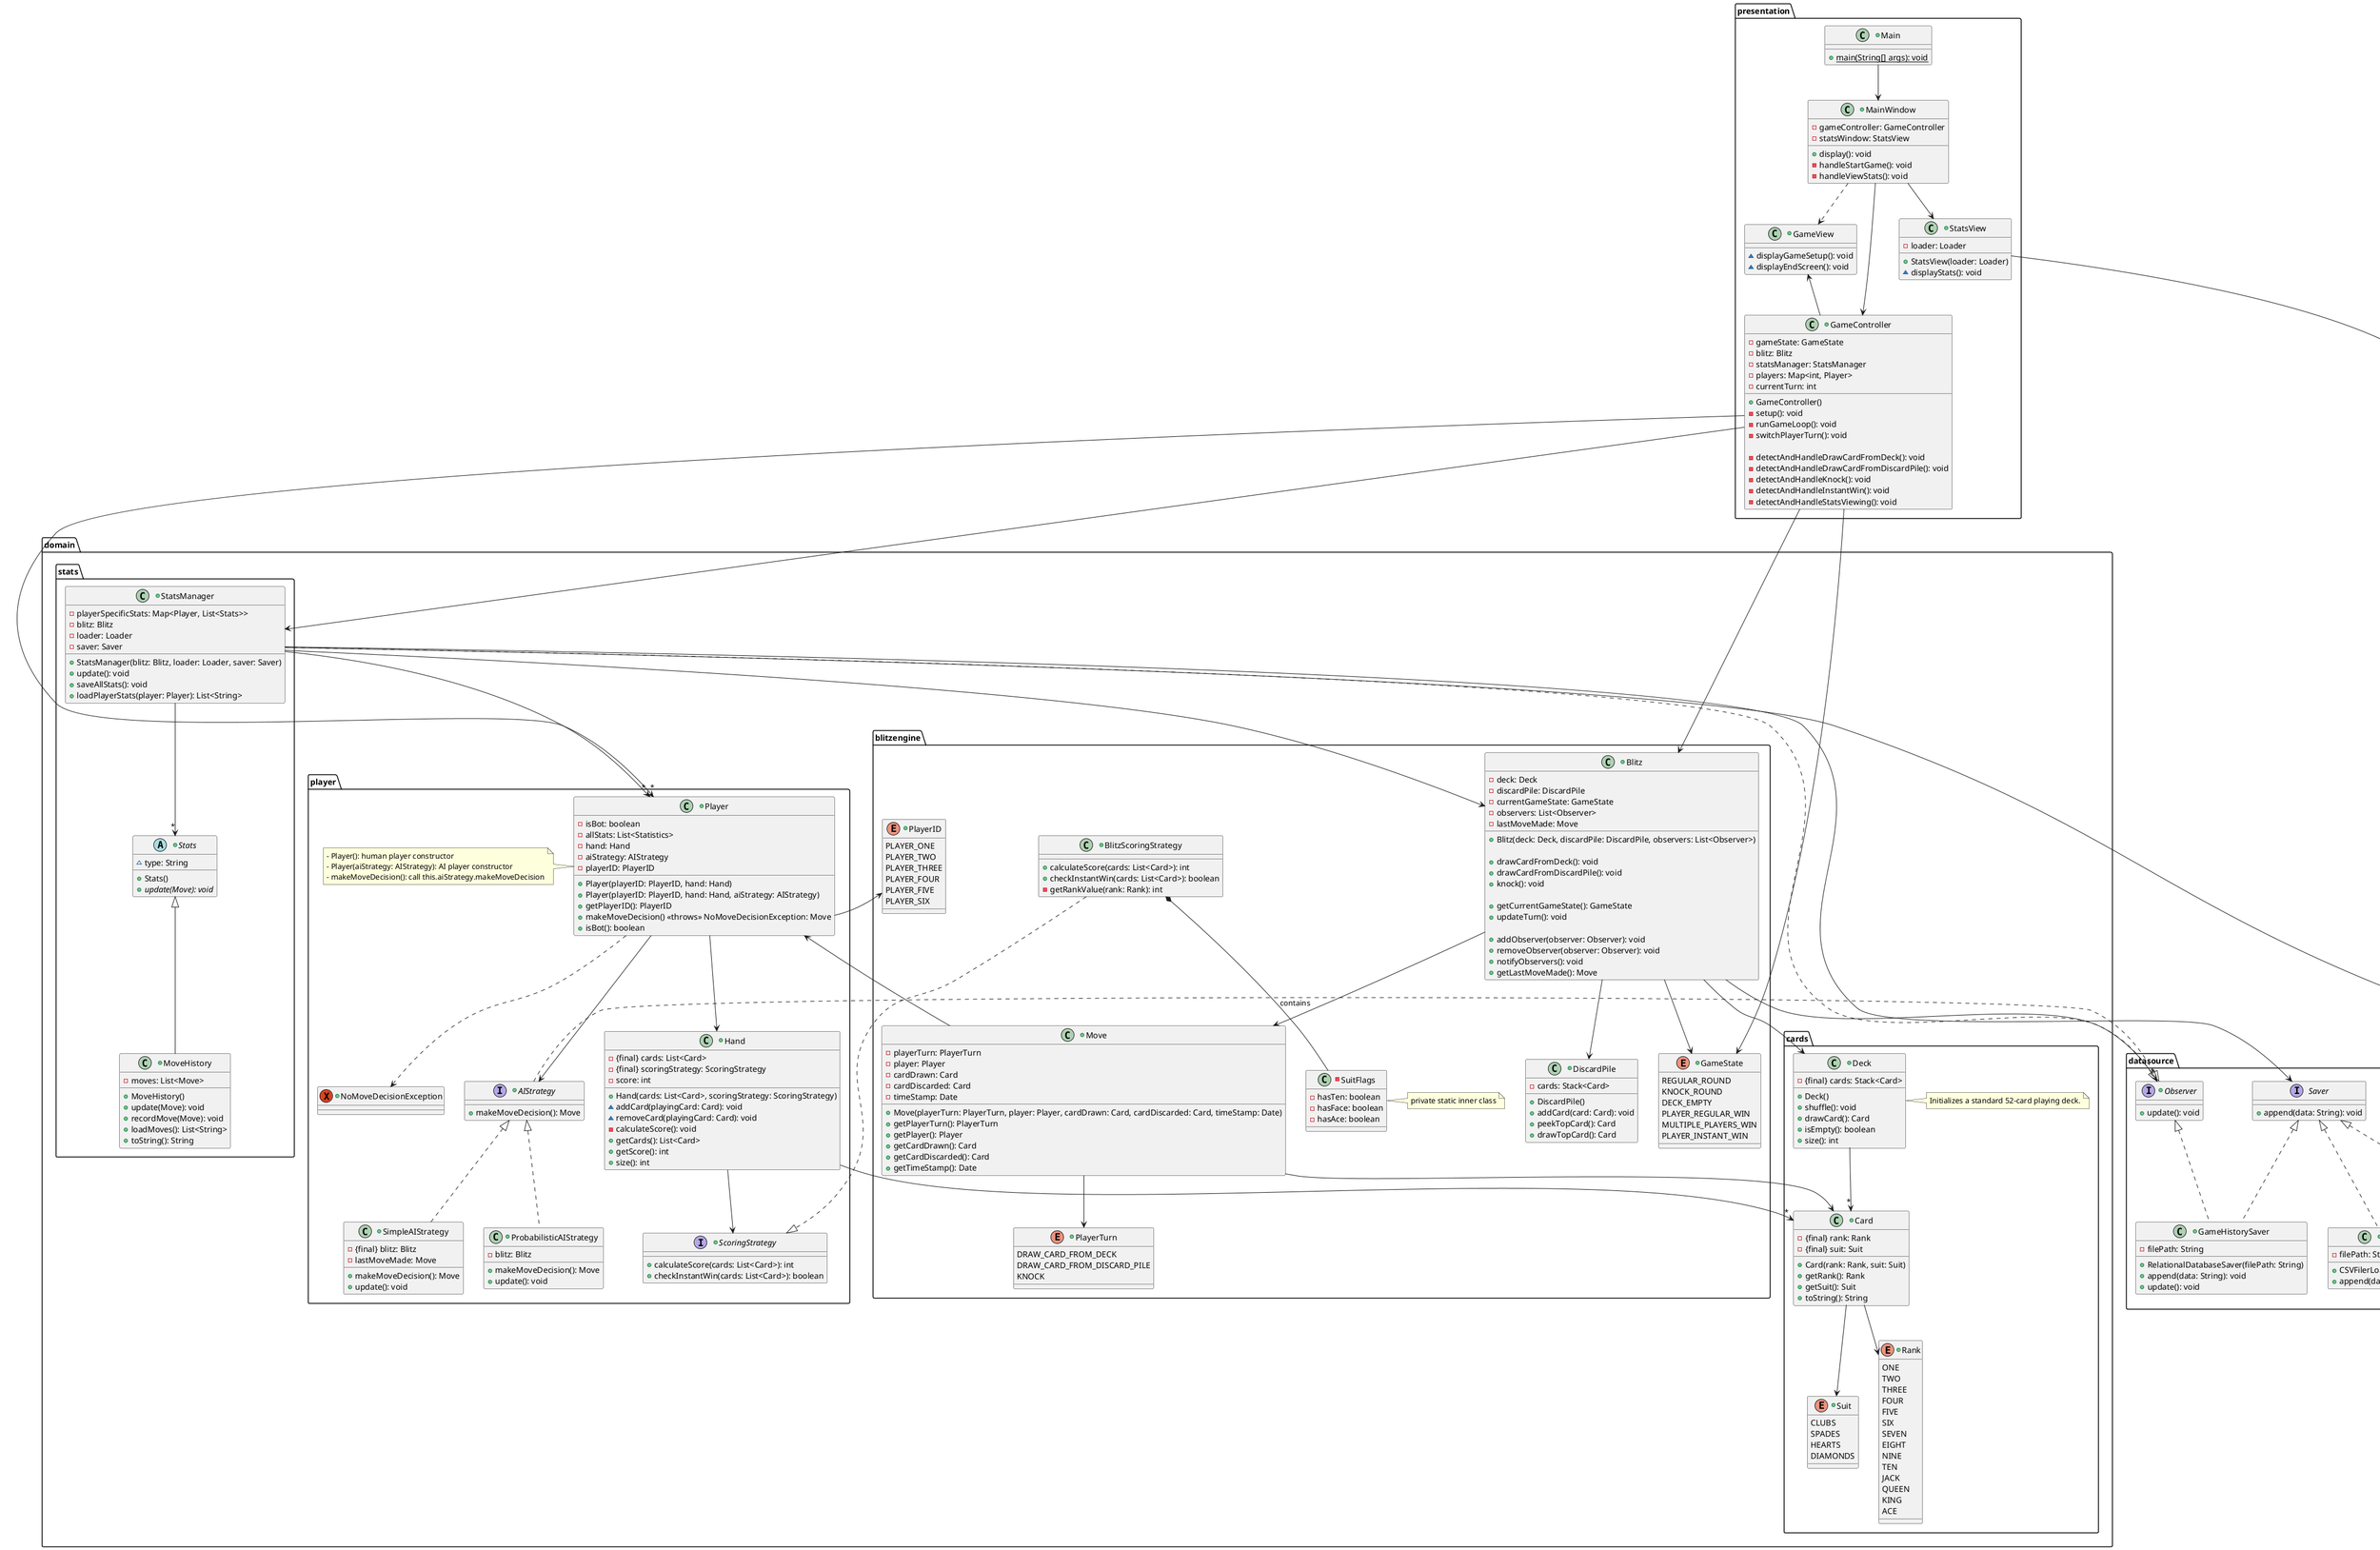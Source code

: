 @startuml
package presentation{
    +class Main{
        +{static} main(String[] args): void
    }

    +class MainWindow {
        -gameController: GameController
        -statsWindow: StatsView

        +display(): void
        -handleStartGame(): void
        -handleViewStats(): void
    }

    +class GameView{
        ~displayGameSetup(): void
        ~displayEndScreen(): void
    }

    +class StatsView {
        -loader: Loader

        +StatsView(loader: Loader)
        ~displayStats(): void
    }

    +class GameController{
        -gameState: GameState
        -blitz: Blitz
        -statsManager: StatsManager
        -players: Map<int, Player>
        -currentTurn: int

        +GameController()
        -setup(): void
        -runGameLoop(): void
        -switchPlayerTurn(): void

        -detectAndHandleDrawCardFromDeck(): void
        -detectAndHandleDrawCardFromDiscardPile(): void
        -detectAndHandleKnock(): void
        -detectAndHandleInstantWin(): void
        -detectAndHandleStatsViewing(): void
    }
}

package domain{
    package cards{
        +enum Suit{
            CLUBS
            SPADES
            HEARTS
            DIAMONDS
        }

        +enum Rank{
            ONE
            TWO
            THREE
            FOUR
            FIVE
            SIX
            SEVEN
            EIGHT
            NINE
            TEN
            JACK
            QUEEN
            KING
            ACE
        }

        +class Card{
            -{final} rank: Rank
            -{final} suit: Suit

            +Card(rank: Rank, suit: Suit)
            +getRank(): Rank
            +getSuit(): Suit
            +toString(): String
        }

        +class Deck{
            -{final} cards: Stack<Card>

            +Deck()
            +shuffle(): void
            +drawCard(): Card
            +isEmpty(): boolean
            +size(): int
        }

        note right of Deck
        Initializes a standard 52-card playing deck.
        end note
    }

    package player{
        +class Player {
            -isBot: boolean
            -allStats: List<Statistics>
            -hand: Hand
            -aiStrategy: AIStrategy
            -playerID: PlayerID

            +Player(playerID: PlayerID, hand: Hand)
            +Player(playerID: PlayerID, hand: Hand, aiStrategy: AIStrategy)
            +getPlayerID(): PlayerID
            +makeMoveDecision() <<throws>> NoMoveDecisionException: Move
            +isBot(): boolean
        }

        +exception NoMoveDecisionException{
        }

        +class Hand {
            -{final} cards: List<Card>
            -{final} scoringStrategy: ScoringStrategy
            -score: int

            +Hand(cards: List<Card>, scoringStrategy: ScoringStrategy)
            ~addCard(playingCard: Card): void
            ~removeCard(playingCard: Card): void
            -calculateScore(): void
            +getCards(): List<Card>
            +getScore(): int
            +size(): int
        }

        note left of Player
        - Player(): human player constructor
        - Player(aiStrategy: AIStrategy): AI player constructor
        - makeMoveDecision(): call this.aiStrategy.makeMoveDecision
        end note

        +interface AIStrategy {
            +makeMoveDecision(): Move
        }

        +class SimpleAIStrategy {
            -{final} blitz: Blitz
            -lastMoveMade: Move

            +makeMoveDecision(): Move
            +update(): void
        }

        +class ProbabilisticAIStrategy {
            -blitz: Blitz

            +makeMoveDecision(): Move
            +update(): void
        }

        +interface ScoringStrategy{
            +calculateScore(cards: List<Card>): int
            +checkInstantWin(cards: List<Card>): boolean
        }

    }

    package blitzengine{
        +enum GameState{
            REGULAR_ROUND
            KNOCK_ROUND
            DECK_EMPTY
            PLAYER_REGULAR_WIN
            MULTIPLE_PLAYERS_WIN
            PLAYER_INSTANT_WIN
        }

        +class Move {
            -playerTurn: PlayerTurn
            -player: Player
            -cardDrawn: Card
            -cardDiscarded: Card
            -timeStamp: Date

            +Move(playerTurn: PlayerTurn, player: Player, cardDrawn: Card, cardDiscarded: Card, timeStamp: Date)
            +getPlayerTurn(): PlayerTurn
            +getPlayer(): Player
            +getCardDrawn(): Card
            +getCardDiscarded(): Card
            +getTimeStamp(): Date
        }

        +enum PlayerTurn{
            DRAW_CARD_FROM_DECK
            DRAW_CARD_FROM_DISCARD_PILE
            KNOCK
        }

        +enum PlayerID{
            PLAYER_ONE
            PLAYER_TWO
            PLAYER_THREE
            PLAYER_FOUR
            PLAYER_FIVE
            PLAYER_SIX
        }

        +class Blitz{
            -deck: Deck
            -discardPile: DiscardPile
            -currentGameState: GameState
            -observers: List<Observer>
            -lastMoveMade: Move

            +Blitz(deck: Deck, discardPile: DiscardPile, observers: List<Observer>)

            +drawCardFromDeck(): void
            +drawCardFromDiscardPile(): void
            +knock(): void

            +getCurrentGameState(): GameState
            +updateTurn(): void

            +addObserver(observer: Observer): void
            +removeObserver(observer: Observer): void
            +notifyObservers(): void
            +getLastMoveMade(): Move
        }

        +class DiscardPile {
            -cards: Stack<Card>

            +DiscardPile()
            +addCard(card: Card): void
            +peekTopCard(): Card
            +drawTopCard(): Card
        }

        +class BlitzScoringStrategy{
            +calculateScore(cards: List<Card>): int
            +checkInstantWin(cards: List<Card>): boolean
            -getRankValue(rank: Rank): int
        }

        -class SuitFlags{
            -hasTen: boolean
            -hasFace: boolean
            -hasAce: boolean
        }

        note right of SuitFlags
        private static inner class
        end note
    }

   package stats{
        +class StatsManager{
            -playerSpecificStats: Map<Player, List<Stats>>
            -blitz: Blitz
            -loader: Loader
            -saver: Saver

            +StatsManager(blitz: Blitz, loader: Loader, saver: Saver)
            +update(): void
            +saveAllStats(): void
            +loadPlayerStats(player: Player): List<String>
        }

        +abstract class Stats{
            ~type: String
            +Stats()
            +{abstract} update(Move): void
        }

        +class MoveHistory{
            -moves: List<Move>
            +MoveHistory()
            +update(Move): void
            +recordMove(Move): void
            +loadMoves(): List<String>
            +toString(): String
        }
    }
}

package datasource{
    +interface Observer {
        + update(): void
    }

    +interface Loader{
        +next(): void
        +hasNext(): void
    }

    +class CSVFileLoader{
        -fileName: String

        +CSVFileLoader(fileName: String)
        -initializeReader(): void
        +next(): void
        +hasNext(): void
    }

    +class RelationalDatabaseLoader{
        -databaseName: String

        +RelationalDatabaseLoader(databaseName: String)
        +next(): void
        +hasNext(): void
    }

    +class GameHistoryLoader{
        -gameID: int

        +RelationalDatabaseLoader(gameID: int)
        +hasNext(): void        +next(): void

    }

    interface Saver{
        +append(data: String): void
    }

    +class CSVFileSaver{
        -filePath: String

        +CSVFilerLoader(filePath: String)
        +append(data: String): void
    }

    +class RelationalDatabaseSaver{
        -filePath: String

        +RelationalDatabaseSaver(filePath: String)
        +append(data: String): void
    }

    +class GameHistorySaver{
        -filePath: String

        +RelationalDatabaseSaver(filePath: String)
        +append(data: String): void
        +update(): void
    }
}

'Relationships
'Presentation

Main --> MainWindow
MainWindow ..> GameView
MainWindow --> StatsView
MainWindow --> GameController

GameController -u-> GameView
GameController --> GameState
GameController --> Blitz
GameController --> StatsManager
GameController --> "*" Player

StatsView --> Loader

'Domain
'cards package
Card --> Suit
Card --> Rank
Deck --> "*" Card

'player package
Player --> Hand
Player --> AIStrategy
Player ..> NoMoveDecisionException
Hand --> ScoringStrategy
SimpleAIStrategy .u.|> AIStrategy
ProbabilisticAIStrategy .u.|> AIStrategy
AIStrategy ..|> Observer
Player --> PlayerID

Hand --> "*" Card

'blitzengine package
Blitz --> "*" Observer
Blitz --> Deck
Blitz --> DiscardPile
Blitz --> Move
Blitz --> GameState
Move --> Card
Move --> PlayerTurn
Move --> Player
BlitzScoringStrategy ..|> ScoringStrategy
BlitzScoringStrategy *-- SuitFlags : contains

'stats package
StatsManager .u.|> Observer
StatsManager --> "*" Player
StatsManager --> "*" Stats
StatsManager --> Blitz
StatsManager --> Loader
StatsManager --> Saver
MoveHistory -u-|> Stats

'Datasource
CSVFileLoader .u.|> Loader
RelationalDatabaseLoader .u.|> Loader
GameHistoryLoader .u.|> Loader
CSVFileSaver .u.|> Saver
RelationalDatabaseSaver .u.|> Saver
GameHistorySaver .u.|> Saver

GameHistorySaver .u.|> Observer

@enduml